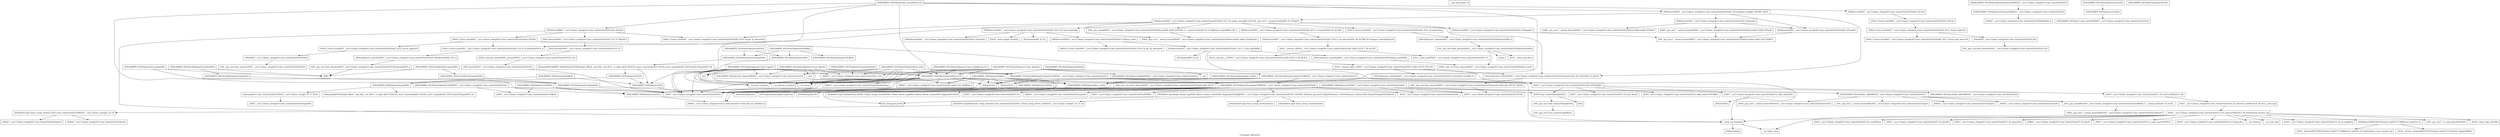 digraph "Call graph: tokenizer.ll" {
	label="Call graph: tokenizer.ll";

	Node0x55c1bf0c8f90 [shape=record,label="{_ZN9LAMMPS_NS18TokenizerExceptionC2ERKNSt7__cxx1112basic_stringIcSt11char_traitsIcESaIcEEES8_}"];
	Node0x55c1bf0c8f90 -> Node0x55c1bf0c8fd0;
	Node0x55c1bf0c8f90 -> Node0x55c1bf018be0;
	Node0x55c1bf0c8f90 -> Node0x55c1bf019210;
	Node0x55c1bf0c8f90 -> Node0x55c1bf0ae3c0;
	Node0x55c1bf0c8f90 -> Node0x55c1bf0c9270;
	Node0x55c1bf0c8f90 -> Node0x55c1bf075a00;
	Node0x55c1bf0c8f90 -> Node0x55c1bf07e180;
	Node0x55c1bf0c8f90 -> Node0x55c1bf048ec0;
	Node0x55c1bf0c8f90 -> Node0x55c1bf08e850;
	Node0x55c1bf0c8f90 -> Node0x55c1bf019630;
	Node0x55c1bf0c8f90 -> Node0x55c1befd82d0;
	Node0x55c1bf0c8f90 -> Node0x55c1bf017f40;
	Node0x55c1bf0ae3c0 [shape=record,label="{_ZNSt7__cxx1112basic_stringIcSt11char_traitsIcESaIcEEaSERKS4_}"];
	Node0x55c1bf0169e0 [shape=record,label="{__gxx_personality_v0}"];
	Node0x55c1bf017f40 [shape=record,label="{_ZNSt7__cxx1112basic_stringIcSt11char_traitsIcESaIcEEaSEOS4_}"];
	Node0x55c1bf0c9270 [shape=record,label="{_ZNSt7__cxx1112basic_stringIcSt11char_traitsIcESaIcEED1Ev}"];
	Node0x55c1bf075a00 [shape=record,label="{_ZNSt9exceptionD2Ev}"];
	Node0x55c1bf0d31f0 [shape=record,label="{_ZN9LAMMPS_NS9TokenizerC2ENSt7__cxx1112basic_stringIcSt11char_traitsIcESaIcEEES6_}"];
	Node0x55c1bf0d31f0 -> Node0x55c1bf0d3270;
	Node0x55c1bf0d31f0 -> Node0x55c1bf0239e0;
	Node0x55c1bf0d31f0 -> Node0x55c1bf0a5f70;
	Node0x55c1bf0d31f0 -> Node0x55c1bf0543c0;
	Node0x55c1bf0d31f0 -> Node0x55c1bf017f40;
	Node0x55c1bf0d31f0 -> Node0x55c1bf0c9270;
	Node0x55c1bf0c8fd0 [shape=record,label="{_ZNSt9exceptionC2Ev}"];
	Node0x55c1befd82d0 [shape=record,label="{_ZN3fmt6v9_lmp7vformatB5cxx11ENS0_17basic_string_viewIcEENS0_17basic_format_argsINS0_20basic_format_contextINS0_8appenderEcEEEE}"];
	Node0x55c1bf018be0 [shape=record,label="{_ZNSt7__cxx1112basic_stringIcSt11char_traitsIcESaIcEEC1Ev}"];
	Node0x55c1bf019210 [shape=record,label="{_ZNKSt7__cxx1112basic_stringIcSt11char_traitsIcESaIcEE5emptyEv}"];
	Node0x55c1bf03adb0 [shape=record,label="{_ZNSt7__cxx1112basic_stringIcSt11char_traitsIcESaIcEEC1ERKS4_}"];
	Node0x55c1bf030fe0 [shape=record,label="{_ZN9LAMMPS_NS9TokenizerC2EOS0_}"];
	Node0x55c1bf030fe0 -> Node0x55c1bf0d3270;
	Node0x55c1bf030fe0 -> Node0x55c1bf0c9270;
	Node0x55c1bf030fe0 -> Node0x55c1bf0239e0;
	Node0x55c1bf0d3270 [shape=record,label="{_ZNSt7__cxx1112basic_stringIcSt11char_traitsIcESaIcEEC1EOS4_}"];
	Node0x55c1bf0a5f70 [shape=record,label="{_ZN9LAMMPS_NS5utils8has_utf8ERKNSt7__cxx1112basic_stringIcSt11char_traitsIcESaIcEEE}"];
	Node0x55c1bf0a5f70 -> Node0x55c1bf027b10;
	Node0x55c1bf0a5f70 -> Node0x55c1bf026f00;
	Node0x55c1bf0a5f70 -> Node0x55c1bf0279a0;
	Node0x55c1bf0a5f70 -> Node0x55c1bf02b610;
	Node0x55c1bf0a5f70 -> Node0x55c1bf02e1d0;
	Node0x55c1bf0543c0 [shape=record,label="{_ZN9LAMMPS_NS5utils10utf8_substERKNSt7__cxx1112basic_stringIcSt11char_traitsIcESaIcEEE}"];
	Node0x55c1bf0239e0 [shape=record,label="{_ZN9LAMMPS_NS9Tokenizer5resetEv}"];
	Node0x55c1bf0239e0 -> Node0x55c1bf02d190;
	Node0x55c1bf036e00 [shape=record,label="{_ZN9LAMMPS_NS9TokenizerC2ERKS0_}"];
	Node0x55c1bf036e00 -> Node0x55c1bf03adb0;
	Node0x55c1bf036e00 -> Node0x55c1bf0c9270;
	Node0x55c1bf036e00 -> Node0x55c1bf0239e0;
	Node0x55c1bf049b60 [shape=record,label="{_ZN9LAMMPS_NS18TokenizerExceptionD2Ev}"];
	Node0x55c1bf049b60 -> Node0x55c1bf0c9270;
	Node0x55c1bf049b60 -> Node0x55c1bf075a00;
	Node0x55c1bf03fe00 [shape=record,label="{__cxa_throw}"];
	Node0x55c1bf040190 [shape=record,label="{_ZNSaIcED1Ev}"];
	Node0x55c1bf040bf0 [shape=record,label="{__cxa_free_exception}"];
	Node0x55c1bf041640 [shape=record,label="{_ZNKSt7__cxx1112basic_stringIcSt11char_traitsIcESaIcEE13find_first_ofERKS4_m}"];
	Node0x55c1bf036180 [shape=record,label="{_ZN9LAMMPS_NS9TokenizeraSERKS0_}"];
	Node0x55c1bf036180 -> Node0x55c1bf032fb0;
	Node0x55c1bf036180 -> Node0x55c1bf034ad0;
	Node0x55c1bf032fb0 [shape=record,label="{_ZN9LAMMPS_NS9Tokenizer4swapERS0_}"];
	Node0x55c1bf032fb0 -> Node0x55c1bf035b00;
	Node0x55c1bf032fb0 -> Node0x55c1bf037ab0;
	Node0x55c1bf034ad0 [shape=record,label="{_ZN9LAMMPS_NS9TokenizerD2Ev}"];
	Node0x55c1bf034ad0 -> Node0x55c1bf0c9270;
	Node0x55c1bf0374b0 [shape=record,label="{_ZN9LAMMPS_NS9TokenizeraSEOS0_}"];
	Node0x55c1bf0374b0 -> Node0x55c1bf032fb0;
	Node0x55c1bf0374b0 -> Node0x55c1bf034ad0;
	Node0x55c1bf035b00 [shape=record,label="{_ZSt4swapIcSt11char_traitsIcESaIcEEvRNSt7__cxx1112basic_stringIT_T0_T1_EES9_}"];
	Node0x55c1bf035b00 -> Node0x55c1bf038fe0;
	Node0x55c1bf037ab0 [shape=record,label="{_ZSt4swapImENSt9enable_ifIXsr6__and_ISt6__not_ISt15__is_tuple_likeIT_EESt21is_move_constructibleIS3_ESt18is_move_assignableIS3_EEE5valueEvE4typeERS3_SC_}"];
	Node0x55c1bf02d190 [shape=record,label="{_ZNKSt7__cxx1112basic_stringIcSt11char_traitsIcESaIcEE17find_first_not_ofERKS4_m}"];
	Node0x55c1bf03a260 [shape=record,label="{_ZNK9LAMMPS_NS9Tokenizer8containsERKNSt7__cxx1112basic_stringIcSt11char_traitsIcESaIcEEE}"];
	Node0x55c1bf03a260 -> Node0x55c1bf03b900;
	Node0x55c1bf03b900 [shape=record,label="{_ZNKSt7__cxx1112basic_stringIcSt11char_traitsIcESaIcEE4findERKS4_m}"];
	Node0x55c1bf03c540 [shape=record,label="{_ZN9LAMMPS_NS9Tokenizer4skipEi}"];
	Node0x55c1bf03c540 -> Node0x55c1bf03cb10;
	Node0x55c1bf03c540 -> Node0x55c1bf03db70;
	Node0x55c1bf03c540 -> Node0x55c1bf03e4b0;
	Node0x55c1bf03c540 -> Node0x55c1bf03ea80;
	Node0x55c1bf03c540 -> Node0x55c1bf02d190;
	Node0x55c1bf03c540 -> Node0x55c1bf041640;
	Node0x55c1bf03c540 -> Node0x55c1bf03fe00;
	Node0x55c1bf03c540 -> Node0x55c1bf0c9270;
	Node0x55c1bf03c540 -> Node0x55c1bf040190;
	Node0x55c1bf03c540 -> Node0x55c1bf040bf0;
	Node0x55c1bf03cb10 [shape=record,label="{_ZNK9LAMMPS_NS9Tokenizer8has_nextEv}"];
	Node0x55c1bf03db70 [shape=record,label="{__cxa_allocate_exception}"];
	Node0x55c1bf03e4b0 [shape=record,label="{_ZNSaIcEC1Ev}"];
	Node0x55c1bf03ea80 [shape=record,label="{_ZNSt7__cxx1112basic_stringIcSt11char_traitsIcESaIcEEC2IS3_EEPKcRKS3_}"];
	Node0x55c1bf03ea80 -> Node0x55c1bf042a20;
	Node0x55c1bf03ea80 -> Node0x55c1bf0447c0;
	Node0x55c1bf03ea80 -> Node0x55c1bf07e180;
	Node0x55c1bf03ea80 -> Node0x55c1bf045720;
	Node0x55c1bf03ea80 -> Node0x55c1bf045f20;
	Node0x55c1bf066710 [shape=record,label="{_ZN9LAMMPS_NS14ValueTokenizer11next_tagintEv}"];
	Node0x55c1bf066710 -> Node0x55c1bf04c420;
	Node0x55c1bf066710 -> Node0x55c1bf0d8450;
	Node0x55c1bf066710 -> Node0x55c1bf03db70;
	Node0x55c1bf066710 -> Node0x55c1bf0d84d0;
	Node0x55c1bf066710 -> Node0x55c1bf03fe00;
	Node0x55c1bf066710 -> Node0x55c1bf040bf0;
	Node0x55c1bf066710 -> Node0x55c1bf0d86a0;
	Node0x55c1bf066710 -> Node0x55c1bf0d8720;
	Node0x55c1bf066710 -> Node0x55c1bf0c9270;
	Node0x55c1bf067010 [shape=record,label="{_ZN9LAMMPS_NS14ValueTokenizer11next_doubleEv}"];
	Node0x55c1bf067010 -> Node0x55c1bf04c420;
	Node0x55c1bf067010 -> Node0x55c1bf067d30;
	Node0x55c1bf067010 -> Node0x55c1bf03db70;
	Node0x55c1bf067010 -> Node0x55c1bf068d80;
	Node0x55c1bf067010 -> Node0x55c1bf03fe00;
	Node0x55c1bf067010 -> Node0x55c1bf040bf0;
	Node0x55c1bf067010 -> Node0x55c1bf0d86a0;
	Node0x55c1bf067010 -> Node0x55c1bf0696d0;
	Node0x55c1bf067010 -> Node0x55c1bf0c9270;
	Node0x55c1bf067d30 [shape=record,label="{_ZN9LAMMPS_NS5utils9is_doubleERKNSt7__cxx1112basic_stringIcSt11char_traitsIcESaIcEEE}"];
	Node0x55c1bf04c420 [shape=record,label="{_ZN9LAMMPS_NS9Tokenizer4nextB5cxx11Ev}"];
	Node0x55c1bf04c420 -> Node0x55c1bf03cb10;
	Node0x55c1bf04c420 -> Node0x55c1bf03db70;
	Node0x55c1bf04c420 -> Node0x55c1bf03e4b0;
	Node0x55c1bf04c420 -> Node0x55c1bf03ea80;
	Node0x55c1bf04c420 -> Node0x55c1bf0c9270;
	Node0x55c1bf04c420 -> Node0x55c1bf02d190;
	Node0x55c1bf04c420 -> Node0x55c1bf03fe00;
	Node0x55c1bf04c420 -> Node0x55c1bf0d7d40;
	Node0x55c1bf04c420 -> Node0x55c1bf040190;
	Node0x55c1bf04c420 -> Node0x55c1bf041640;
	Node0x55c1bf04c420 -> Node0x55c1bf040bf0;
	Node0x55c1bf0d7d40 [shape=record,label="{_ZNKSt7__cxx1112basic_stringIcSt11char_traitsIcESaIcEE6substrEmm}"];
	Node0x55c1bf04cf50 [shape=record,label="{_ZN9LAMMPS_NS9Tokenizer5countEv}"];
	Node0x55c1bf04cf50 -> Node0x55c1bf04eb40;
	Node0x55c1bf04eb40 [shape=record,label="{_ZN9LAMMPS_NS5utils11count_wordsERKNSt7__cxx1112basic_stringIcSt11char_traitsIcESaIcEEES8_}"];
	Node0x55c1bf050530 [shape=record,label="{_ZN9LAMMPS_NS9Tokenizer9as_vectorB5cxx11Ev}"];
	Node0x55c1bf050530 -> Node0x55c1bf0239e0;
	Node0x55c1bf050530 -> Node0x55c1bf051120;
	Node0x55c1bf050530 -> Node0x55c1bf03cb10;
	Node0x55c1bf050530 -> Node0x55c1bf04c420;
	Node0x55c1bf050530 -> Node0x55c1bf0522a0;
	Node0x55c1bf050530 -> Node0x55c1bf0c9270;
	Node0x55c1bf050530 -> Node0x55c1bf054480;
	Node0x55c1bf051120 [shape=record,label="{_ZNSt6vectorINSt7__cxx1112basic_stringIcSt11char_traitsIcESaIcEEESaIS5_EEC2Ev}"];
	Node0x55c1bf051120 -> Node0x55c1bf055320;
	Node0x55c1bf0522a0 [shape=record,label="{_ZNSt6vectorINSt7__cxx1112basic_stringIcSt11char_traitsIcESaIcEEESaIS5_EE12emplace_backIJS5_EEERS5_DpOT_}"];
	Node0x55c1bf0522a0 -> Node0x55c1bf056810;
	Node0x55c1bf0522a0 -> Node0x55c1bf0574a0;
	Node0x55c1bf0522a0 -> Node0x55c1bf057ab0;
	Node0x55c1bf0522a0 -> Node0x55c1bf0583f0;
	Node0x55c1bf054480 [shape=record,label="{_ZNSt6vectorINSt7__cxx1112basic_stringIcSt11char_traitsIcESaIcEEESaIS5_EED2Ev}"];
	Node0x55c1bf054480 -> Node0x55c1bf059850;
	Node0x55c1bf054480 -> Node0x55c1bf05a620;
	Node0x55c1bf054480 -> Node0x55c1bf05be40;
	Node0x55c1bf054480 -> Node0x55c1bf05d4d0;
	Node0x55c1bf05dac0 [shape=record,label="{_ZN9LAMMPS_NS14ValueTokenizerC2ERKNSt7__cxx1112basic_stringIcSt11char_traitsIcESaIcEEES8_}"];
	Node0x55c1bf05dac0 -> Node0x55c1bf03adb0;
	Node0x55c1bf05dac0 -> Node0x55c1bf0c9270;
	Node0x55c1bf05dfc0 [shape=record,label="{_ZN9LAMMPS_NS14ValueTokenizerC2EOS0_}"];
	Node0x55c1bf05ec60 [shape=record,label="{_ZN9LAMMPS_NS14ValueTokenizeraSERKS0_}"];
	Node0x55c1bf05ec60 -> Node0x55c1bf05f370;
	Node0x55c1bf05ec60 -> Node0x55c1bf060b60;
	Node0x55c1bf05ec60 -> Node0x55c1bf061670;
	Node0x55c1bf05f370 [shape=record,label="{_ZN9LAMMPS_NS14ValueTokenizerC2ERKS0_}"];
	Node0x55c1bf060b60 [shape=record,label="{_ZN9LAMMPS_NS14ValueTokenizer4swapERS0_}"];
	Node0x55c1bf060b60 -> Node0x55c1bf061bc0;
	Node0x55c1bf061670 [shape=record,label="{_ZN9LAMMPS_NS14ValueTokenizerD2Ev}"];
	Node0x55c1bf061670 -> Node0x55c1bf034ad0;
	Node0x55c1bf0630b0 [shape=record,label="{_ZN9LAMMPS_NS14ValueTokenizeraSEOS0_}"];
	Node0x55c1bf0630b0 -> Node0x55c1bf060b60;
	Node0x55c1bf0630b0 -> Node0x55c1bf061670;
	Node0x55c1bf061bc0 [shape=record,label="{_ZSt4swapIN9LAMMPS_NS9TokenizerEENSt9enable_ifIXsr6__and_ISt6__not_ISt15__is_tuple_likeIT_EESt21is_move_constructibleIS5_ESt18is_move_assignableIS5_EEE5valueEvE4typeERS5_SE_}"];
	Node0x55c1bf061bc0 -> Node0x55c1bf0374b0;
	Node0x55c1bf061bc0 -> Node0x55c1bf034ad0;
	Node0x55c1bf0d81c0 [shape=record,label="{_ZNK9LAMMPS_NS14ValueTokenizer8has_nextEv}"];
	Node0x55c1bf0d81c0 -> Node0x55c1bf03cb10;
	Node0x55c1bf0d8240 [shape=record,label="{_ZNK9LAMMPS_NS14ValueTokenizer8containsERKNSt7__cxx1112basic_stringIcSt11char_traitsIcESaIcEEE}"];
	Node0x55c1bf0d8240 -> Node0x55c1bf03a260;
	Node0x55c1bf0d82f0 [shape=record,label="{_ZN9LAMMPS_NS14ValueTokenizer11next_stringB5cxx11Ev}"];
	Node0x55c1bf0d82f0 -> Node0x55c1bf04c420;
	Node0x55c1bf0d83a0 [shape=record,label="{_ZN9LAMMPS_NS14ValueTokenizer8next_intEv}"];
	Node0x55c1bf0d83a0 -> Node0x55c1bf04c420;
	Node0x55c1bf0d83a0 -> Node0x55c1bf0d8450;
	Node0x55c1bf0d83a0 -> Node0x55c1bf03db70;
	Node0x55c1bf0d83a0 -> Node0x55c1bf0d84d0;
	Node0x55c1bf0d83a0 -> Node0x55c1bf03fe00;
	Node0x55c1bf0d83a0 -> Node0x55c1bf040bf0;
	Node0x55c1bf0d83a0 -> Node0x55c1bf0d86a0;
	Node0x55c1bf0d83a0 -> Node0x55c1bf0d8720;
	Node0x55c1bf0d83a0 -> Node0x55c1bf0c9270;
	Node0x55c1bf0d8450 [shape=record,label="{_ZN9LAMMPS_NS5utils10is_integerERKNSt7__cxx1112basic_stringIcSt11char_traitsIcESaIcEEE}"];
	Node0x55c1bf0d84d0 [shape=record,label="{_ZN9LAMMPS_NS23InvalidIntegerExceptionC2ERKNSt7__cxx1112basic_stringIcSt11char_traitsIcESaIcEEE}"];
	Node0x55c1bf0d84d0 -> Node0x55c1bf03e4b0;
	Node0x55c1bf0d84d0 -> Node0x55c1bf03ea80;
	Node0x55c1bf0d84d0 -> Node0x55c1bf0c8f90;
	Node0x55c1bf0d84d0 -> Node0x55c1bf0c9270;
	Node0x55c1bf0d84d0 -> Node0x55c1bf040190;
	Node0x55c1bf064250 [shape=record,label="{_ZN9LAMMPS_NS23InvalidIntegerExceptionD2Ev}"];
	Node0x55c1bf064250 -> Node0x55c1bf049b60;
	Node0x55c1bf0d8720 [shape=record,label="{atoi}"];
	Node0x55c1bf0d86a0 [shape=record,label="{_ZNKSt7__cxx1112basic_stringIcSt11char_traitsIcESaIcEE5c_strEv}"];
	Node0x55c1bf064ee0 [shape=record,label="{_ZN9LAMMPS_NS14ValueTokenizer11next_bigintEv}"];
	Node0x55c1bf064ee0 -> Node0x55c1bf04c420;
	Node0x55c1bf064ee0 -> Node0x55c1bf0d8450;
	Node0x55c1bf064ee0 -> Node0x55c1bf03db70;
	Node0x55c1bf064ee0 -> Node0x55c1bf0d84d0;
	Node0x55c1bf064ee0 -> Node0x55c1bf03fe00;
	Node0x55c1bf064ee0 -> Node0x55c1bf040bf0;
	Node0x55c1bf064ee0 -> Node0x55c1bf0d86a0;
	Node0x55c1bf064ee0 -> Node0x55c1bf065cc0;
	Node0x55c1bf064ee0 -> Node0x55c1bf0c9270;
	Node0x55c1bf065cc0 [shape=record,label="{atol}"];
	Node0x55c1bf0db3e0 [shape=record,label="{_ZNSt16allocator_traitsISaINSt7__cxx1112basic_stringIcSt11char_traitsIcESaIcEEEEE8allocateERS6_m}"];
	Node0x55c1bf0db3e0 -> Node0x55c1bf0db8e0;
	Node0x55c1bf0db8e0 [shape=record,label="{_ZN9__gnu_cxx13new_allocatorINSt7__cxx1112basic_stringIcSt11char_traitsIcESaIcEEEE8allocateEmPKv}"];
	Node0x55c1bf0db8e0 -> Node0x55c1bf0db860;
	Node0x55c1bf0db8e0 -> Node0x55c1bf0db9c0;
	Node0x55c1bf0db8e0 -> Node0x55c1bf0dba40;
	Node0x55c1bf0db9c0 [shape=record,label="{_ZSt17__throw_bad_allocv}"];
	Node0x55c1bf0dba40 [shape=record,label="{_Znwm}"];
	Node0x55c1bf0dbba0 [shape=record,label="{_ZSt12__relocate_aIPNSt7__cxx1112basic_stringIcSt11char_traitsIcESaIcEEES6_SaIS5_EET0_T_S9_S8_RT1_}"];
	Node0x55c1bf0dbba0 -> Node0x55c1bf0dbc50;
	Node0x55c1bf0dbba0 -> Node0x55c1bf0dbdb0;
	Node0x55c1bf0dbdb0 [shape=record,label="{_ZSt14__relocate_a_1IPNSt7__cxx1112basic_stringIcSt11char_traitsIcESaIcEEES6_SaIS5_EET0_T_S9_S8_RT1_}"];
	Node0x55c1bf0dbdb0 -> Node0x55c1bf0dbe30;
	Node0x55c1bf0dbc50 [shape=record,label="{_ZSt12__niter_baseIPNSt7__cxx1112basic_stringIcSt11char_traitsIcESaIcEEEET_S7_}"];
	Node0x55c1bf0dbe30 [shape=record,label="{_ZSt19__relocate_object_aINSt7__cxx1112basic_stringIcSt11char_traitsIcESaIcEEES5_SaIS5_EEvPT_PT0_RT1_}"];
	Node0x55c1bf0dbe30 -> Node0x55c1bf056810;
	Node0x55c1bf0dbe30 -> Node0x55c1bf0dbee0;
	Node0x55c1bf0dbee0 [shape=record,label="{_ZNSt16allocator_traitsISaINSt7__cxx1112basic_stringIcSt11char_traitsIcESaIcEEEEE7destroyIS5_EEvRS6_PT_}"];
	Node0x55c1bf0dbee0 -> Node0x55c1bf0dbf60;
	Node0x55c1bf0da4f0 [shape=record,label="{_ZNK9__gnu_cxx17__normal_iteratorIPNSt7__cxx1112basic_stringIcSt11char_traitsIcESaIcEEESt6vectorIS6_SaIS6_EEEmiEl}"];
	Node0x55c1bf0da4f0 -> Node0x55c1bf0da440;
	Node0x55c1bf0da570 [shape=record,label="{_ZNK9__gnu_cxx17__normal_iteratorIPNSt7__cxx1112basic_stringIcSt11char_traitsIcESaIcEEESt6vectorIS6_SaIS6_EEEdeEv}"];
	Node0x55c1bf068d80 [shape=record,label="{_ZN9LAMMPS_NS21InvalidFloatExceptionC2ERKNSt7__cxx1112basic_stringIcSt11char_traitsIcESaIcEEE}"];
	Node0x55c1bf068d80 -> Node0x55c1bf03e4b0;
	Node0x55c1bf068d80 -> Node0x55c1bf03ea80;
	Node0x55c1bf068d80 -> Node0x55c1bf0c8f90;
	Node0x55c1bf068d80 -> Node0x55c1bf0c9270;
	Node0x55c1bf068d80 -> Node0x55c1bf040190;
	Node0x55c1bf06a2a0 [shape=record,label="{_ZN9LAMMPS_NS21InvalidFloatExceptionD2Ev}"];
	Node0x55c1bf06a2a0 -> Node0x55c1bf049b60;
	Node0x55c1bf0696d0 [shape=record,label="{atof}"];
	Node0x55c1bf06aec0 [shape=record,label="{_ZN9LAMMPS_NS14ValueTokenizer4skipEi}"];
	Node0x55c1bf06aec0 -> Node0x55c1bf03c540;
	Node0x55c1bf06c6e0 [shape=record,label="{_ZN9LAMMPS_NS14ValueTokenizer5countEv}"];
	Node0x55c1bf06c6e0 -> Node0x55c1bf04cf50;
	Node0x55c1bf06add0 [shape=record,label="{_ZN9LAMMPS_NS18TokenizerExceptionD0Ev}"];
	Node0x55c1bf06add0 -> Node0x55c1bf049b60;
	Node0x55c1bf06add0 -> Node0x55c1bf06ec30;
	Node0x55c1bf0dbf60 [shape=record,label="{_ZN9__gnu_cxx13new_allocatorINSt7__cxx1112basic_stringIcSt11char_traitsIcESaIcEEEE7destroyIS6_EEvPT_}"];
	Node0x55c1bf0dbf60 -> Node0x55c1bf0c9270;
	Node0x55c1bf06f4c0 [shape=record,label="{_ZNK9LAMMPS_NS18TokenizerException4whatEv}"];
	Node0x55c1bf06f4c0 -> Node0x55c1bf0d86a0;
	Node0x55c1bf027b10 [shape=record,label="{_ZNKSt7__cxx1112basic_stringIcSt11char_traitsIcESaIcEE5beginEv}"];
	Node0x55c1bf026f00 [shape=record,label="{_ZNKSt7__cxx1112basic_stringIcSt11char_traitsIcESaIcEE3endEv}"];
	Node0x55c1bf0279a0 [shape=record,label="{_ZN9__gnu_cxxneIPKcNSt7__cxx1112basic_stringIcSt11char_traitsIcESaIcEEEEEbRKNS_17__normal_iteratorIT_T0_EESE_}"];
	Node0x55c1bf0279a0 -> Node0x55c1bf0715c0;
	Node0x55c1bf02b610 [shape=record,label="{_ZNK9__gnu_cxx17__normal_iteratorIPKcNSt7__cxx1112basic_stringIcSt11char_traitsIcESaIcEEEEdeEv}"];
	Node0x55c1bf02e1d0 [shape=record,label="{_ZN9__gnu_cxx17__normal_iteratorIPKcNSt7__cxx1112basic_stringIcSt11char_traitsIcESaIcEEEEppEv}"];
	Node0x55c1bf0715c0 [shape=record,label="{_ZNK9__gnu_cxx17__normal_iteratorIPKcNSt7__cxx1112basic_stringIcSt11char_traitsIcESaIcEEEE4baseEv}"];
	Node0x55c1bf055320 [shape=record,label="{_ZNSt12_Vector_baseINSt7__cxx1112basic_stringIcSt11char_traitsIcESaIcEEESaIS5_EEC2Ev}"];
	Node0x55c1bf055320 -> Node0x55c1bf0743d0;
	Node0x55c1bf0743d0 [shape=record,label="{_ZNSt12_Vector_baseINSt7__cxx1112basic_stringIcSt11char_traitsIcESaIcEEESaIS5_EE12_Vector_implC2Ev}"];
	Node0x55c1bf0743d0 -> Node0x55c1bf073a40;
	Node0x55c1bf0743d0 -> Node0x55c1bf074080;
	Node0x55c1bf073a40 [shape=record,label="{_ZNSaINSt7__cxx1112basic_stringIcSt11char_traitsIcESaIcEEEEC2Ev}"];
	Node0x55c1bf073a40 -> Node0x55c1bf076350;
	Node0x55c1bf074080 [shape=record,label="{_ZNSt12_Vector_baseINSt7__cxx1112basic_stringIcSt11char_traitsIcESaIcEEESaIS5_EE17_Vector_impl_dataC2Ev}"];
	Node0x55c1bf076350 [shape=record,label="{_ZN9__gnu_cxx13new_allocatorINSt7__cxx1112basic_stringIcSt11char_traitsIcESaIcEEEEC2Ev}"];
	Node0x55c1bf07d510 [shape=record,label="{_ZN9LAMMPS_NS23InvalidIntegerExceptionD0Ev}"];
	Node0x55c1bf07d510 -> Node0x55c1bf064250;
	Node0x55c1bf07d510 -> Node0x55c1bf06ec30;
	Node0x55c1bf06ec30 [shape=record,label="{_ZdlPv}"];
	Node0x55c1bf0781f0 [shape=record,label="{_ZN9LAMMPS_NS21InvalidFloatExceptionD0Ev}"];
	Node0x55c1bf0781f0 -> Node0x55c1bf06a2a0;
	Node0x55c1bf0781f0 -> Node0x55c1bf06ec30;
	Node0x55c1bf042a20 [shape=record,label="{_ZNSt7__cxx1112basic_stringIcSt11char_traitsIcESaIcEE13_M_local_dataEv}"];
	Node0x55c1bf0447c0 [shape=record,label="{_ZNSt7__cxx1112basic_stringIcSt11char_traitsIcESaIcEE12_Alloc_hiderC1EPcRKS3_}"];
	Node0x55c1bf045720 [shape=record,label="{_ZNSt7__cxx1112basic_stringIcSt11char_traitsIcESaIcEE12_M_constructIPKcEEvT_S8_}"];
	Node0x55c1bf045720 -> Node0x55c1bf079f70;
	Node0x55c1bf07e180 [shape=record,label="{_ZNSt11char_traitsIcE6lengthEPKc}"];
	Node0x55c1bf07e180 -> Node0x55c1bf07b6d0;
	Node0x55c1bf07e180 -> Node0x55c1bf07ccc0;
	Node0x55c1bf045f20 [shape=record,label="{_ZNSt7__cxx1112basic_stringIcSt11char_traitsIcESaIcEE12_Alloc_hiderD2Ev}"];
	Node0x55c1bf045f20 -> Node0x55c1bf07db70;
	Node0x55c1bf079f70 [shape=record,label="{_ZNSt7__cxx1112basic_stringIcSt11char_traitsIcESaIcEE16_M_construct_auxIPKcEEvT_S8_St12__false_type}"];
	Node0x55c1bf079f70 -> Node0x55c1bf032ab0;
	Node0x55c1bf032ab0 [shape=record,label="{_ZNSt7__cxx1112basic_stringIcSt11char_traitsIcESaIcEE12_M_constructIPKcEEvT_S8_St20forward_iterator_tag}"];
	Node0x55c1bf032ab0 -> Node0x55c1bf07f100;
	Node0x55c1bf032ab0 -> Node0x55c1bf0815b0;
	Node0x55c1bf032ab0 -> Node0x55c1bf0819e0;
	Node0x55c1bf032ab0 -> Node0x55c1bf083c10;
	Node0x55c1bf032ab0 -> Node0x55c1bf083cb0;
	Node0x55c1bf032ab0 -> Node0x55c1bf0d8d30;
	Node0x55c1bf032ab0 -> Node0x55c1bf0d8db0;
	Node0x55c1bf032ab0 -> Node0x55c1bf0d8e30;
	Node0x55c1bf032ab0 -> Node0x55c1bf0d8eb0;
	Node0x55c1bf032ab0 -> Node0x55c1bf0d91c0;
	Node0x55c1bf032ab0 -> Node0x55c1bf0d9240;
	Node0x55c1bf032ab0 -> Node0x55c1bf085290;
	Node0x55c1bf032ab0 -> Node0x55c1bf038ef0;
	Node0x55c1bf032ab0 -> Node0x55c1bf05d4d0;
	Node0x55c1bf07f100 [shape=record,label="{_ZN9__gnu_cxx17__is_null_pointerIKcEEbPT_}"];
	Node0x55c1bf0815b0 [shape=record,label="{_ZSt19__throw_logic_errorPKc}"];
	Node0x55c1bf0819e0 [shape=record,label="{_ZSt8distanceIPKcENSt15iterator_traitsIT_E15difference_typeES3_S3_}"];
	Node0x55c1bf0819e0 -> Node0x55c1bf0860a0;
	Node0x55c1bf0819e0 -> Node0x55c1bf0876d0;
	Node0x55c1bf083cb0 [shape=record,label="{_ZNSt7__cxx1112basic_stringIcSt11char_traitsIcESaIcEE7_M_dataEPc}"];
	Node0x55c1bf083c10 [shape=record,label="{_ZNSt7__cxx1112basic_stringIcSt11char_traitsIcESaIcEE9_M_createERmm}"];
	Node0x55c1bf0d8d30 [shape=record,label="{_ZNSt7__cxx1112basic_stringIcSt11char_traitsIcESaIcEE11_M_capacityEm}"];
	Node0x55c1bf0d8e30 [shape=record,label="{_ZNSt7__cxx1112basic_stringIcSt11char_traitsIcESaIcEE13_S_copy_charsEPcPKcS7_}"];
	Node0x55c1bf0d8db0 [shape=record,label="{_ZNKSt7__cxx1112basic_stringIcSt11char_traitsIcESaIcEE7_M_dataEv}"];
	Node0x55c1bf0d8eb0 [shape=record,label="{__cxa_begin_catch}"];
	Node0x55c1bf0d91c0 [shape=record,label="{_ZNSt7__cxx1112basic_stringIcSt11char_traitsIcESaIcEE10_M_disposeEv}"];
	Node0x55c1bf0d9240 [shape=record,label="{__cxa_rethrow}"];
	Node0x55c1bf085290 [shape=record,label="{__cxa_end_catch}"];
	Node0x55c1bf05d4d0 [shape=record,label="{__clang_call_terminate}"];
	Node0x55c1bf05d4d0 -> Node0x55c1bf0d8eb0;
	Node0x55c1bf05d4d0 -> Node0x55c1bf088ac0;
	Node0x55c1bf088ac0 [shape=record,label="{_ZSt9terminatev}"];
	Node0x55c1bf038ef0 [shape=record,label="{_ZNSt7__cxx1112basic_stringIcSt11char_traitsIcESaIcEE13_M_set_lengthEm}"];
	Node0x55c1bf0876d0 [shape=record,label="{_ZSt10__distanceIPKcENSt15iterator_traitsIT_E15difference_typeES3_S3_St26random_access_iterator_tag}"];
	Node0x55c1bf0860a0 [shape=record,label="{_ZSt19__iterator_categoryIPKcENSt15iterator_traitsIT_E17iterator_categoryERKS3_}"];
	Node0x55c1bf07b6d0 [shape=record,label="{_ZN9__gnu_cxx11char_traitsIcE6lengthEPKc}"];
	Node0x55c1bf07b6d0 -> Node0x55c1bf08cac0;
	Node0x55c1bf07ccc0 [shape=record,label="{strlen}"];
	Node0x55c1bf08cac0 [shape=record,label="{_ZN9__gnu_cxx11char_traitsIcE2eqERKcS3_}"];
	Node0x55c1bf07db70 [shape=record,label="{_ZNSaIcED2Ev}"];
	Node0x55c1bf019630 [shape=record,label="{_ZN3fmt6v9_lmp16make_format_argsINS0_20basic_format_contextINS0_8appenderEcEEJRKNSt7__cxx1112basic_stringIcSt11char_traitsIcESaIcEEESC_EEENS0_16format_arg_storeIT_JDpNSt9remove_cvINSt16remove_referenceIT0_E4typeEE4typeEEEEDpOSH_}"];
	Node0x55c1bf019630 -> Node0x55c1bf097230;
	Node0x55c1bf019630 -> Node0x55c1bf08e850;
	Node0x55c1bf019630 -> Node0x55c1bf094400;
	Node0x55c1bf019630 -> Node0x55c1bf095f50;
	Node0x55c1bf097230 [shape=record,label="{_ZN3fmt6v9_lmp6detail14to_string_viewIcSt11char_traitsIcESaIcEEENS0_17basic_string_viewIT_EERKNSt7__cxx1112basic_stringIS7_T0_T1_EE}"];
	Node0x55c1bf097230 -> Node0x55c1bf0d9ad0;
	Node0x55c1bf08e850 [shape=record,label="{llvm.memcpy.p0.p0.i64}"];
	Node0x55c1bf0d9ad0 [shape=record,label="{_ZN3fmt6v9_lmp17basic_string_viewIcEC2ISt11char_traitsIcESaIcEEERKNSt7__cxx1112basic_stringIcT_T0_EE}"];
	Node0x55c1bf0d9ad0 -> Node0x55c1bf0d9b50;
	Node0x55c1bf0d9ad0 -> Node0x55c1bf0d9c00;
	Node0x55c1bf0d9b50 [shape=record,label="{_ZNKSt7__cxx1112basic_stringIcSt11char_traitsIcESaIcEE4dataEv}"];
	Node0x55c1bf0d9c00 [shape=record,label="{_ZNKSt7__cxx1112basic_stringIcSt11char_traitsIcESaIcEE4sizeEv}"];
	Node0x55c1bf094400 [shape=record,label="{_ZNK3fmt6v9_lmp17basic_string_viewIcE4dataEv}"];
	Node0x55c1bf095f50 [shape=record,label="{_ZNK3fmt6v9_lmp17basic_string_viewIcE4sizeEv}"];
	Node0x55c1bf038fe0 [shape=record,label="{_ZNSt7__cxx1112basic_stringIcSt11char_traitsIcESaIcEE4swapERS4_}"];
	Node0x55c1bf05a620 [shape=record,label="{_ZSt8_DestroyIPNSt7__cxx1112basic_stringIcSt11char_traitsIcESaIcEEES5_EvT_S7_RSaIT0_E}"];
	Node0x55c1bf05a620 -> Node0x55c1bf0d9d40;
	Node0x55c1bf059850 [shape=record,label="{_ZNSt12_Vector_baseINSt7__cxx1112basic_stringIcSt11char_traitsIcESaIcEEESaIS5_EE19_M_get_Tp_allocatorEv}"];
	Node0x55c1bf05be40 [shape=record,label="{_ZNSt12_Vector_baseINSt7__cxx1112basic_stringIcSt11char_traitsIcESaIcEEESaIS5_EED2Ev}"];
	Node0x55c1bf05be40 -> Node0x55c1bf0d9df0;
	Node0x55c1bf05be40 -> Node0x55c1bf0d9ea0;
	Node0x55c1bf05be40 -> Node0x55c1bf05d4d0;
	Node0x55c1bf0d9d40 [shape=record,label="{_ZSt8_DestroyIPNSt7__cxx1112basic_stringIcSt11char_traitsIcESaIcEEEEvT_S7_}"];
	Node0x55c1bf0d9d40 -> Node0x55c1bf096730;
	Node0x55c1bf096730 [shape=record,label="{_ZNSt12_Destroy_auxILb0EE9__destroyIPNSt7__cxx1112basic_stringIcSt11char_traitsIcESaIcEEEEEvT_S9_}"];
	Node0x55c1bf096730 -> Node0x55c1bf099a00;
	Node0x55c1bf099a00 [shape=record,label="{_ZSt8_DestroyINSt7__cxx1112basic_stringIcSt11char_traitsIcESaIcEEEEvPT_}"];
	Node0x55c1bf099a00 -> Node0x55c1bf0c9270;
	Node0x55c1bf0d9df0 [shape=record,label="{_ZNSt12_Vector_baseINSt7__cxx1112basic_stringIcSt11char_traitsIcESaIcEEESaIS5_EE13_M_deallocateEPS5_m}"];
	Node0x55c1bf0d9df0 -> Node0x55c1bf0997b0;
	Node0x55c1bf0d9ea0 [shape=record,label="{_ZNSt12_Vector_baseINSt7__cxx1112basic_stringIcSt11char_traitsIcESaIcEEESaIS5_EE12_Vector_implD2Ev}"];
	Node0x55c1bf0d9ea0 -> Node0x55c1bf09a4c0;
	Node0x55c1bf0997b0 [shape=record,label="{_ZNSt16allocator_traitsISaINSt7__cxx1112basic_stringIcSt11char_traitsIcESaIcEEEEE10deallocateERS6_PS5_m}"];
	Node0x55c1bf0997b0 -> Node0x55c1bf09b310;
	Node0x55c1bf09b310 [shape=record,label="{_ZN9__gnu_cxx13new_allocatorINSt7__cxx1112basic_stringIcSt11char_traitsIcESaIcEEEE10deallocateEPS6_m}"];
	Node0x55c1bf09b310 -> Node0x55c1bf06ec30;
	Node0x55c1bf09a4c0 [shape=record,label="{_ZNSaINSt7__cxx1112basic_stringIcSt11char_traitsIcESaIcEEEED2Ev}"];
	Node0x55c1bf09a4c0 -> Node0x55c1bf09da70;
	Node0x55c1bf09da70 [shape=record,label="{_ZN9__gnu_cxx13new_allocatorINSt7__cxx1112basic_stringIcSt11char_traitsIcESaIcEEEED2Ev}"];
	Node0x55c1bf056810 [shape=record,label="{_ZNSt16allocator_traitsISaINSt7__cxx1112basic_stringIcSt11char_traitsIcESaIcEEEEE9constructIS5_JS5_EEEvRS6_PT_DpOT0_}"];
	Node0x55c1bf056810 -> Node0x55c1bf09e540;
	Node0x55c1bf057ab0 [shape=record,label="{_ZNSt6vectorINSt7__cxx1112basic_stringIcSt11char_traitsIcESaIcEEESaIS5_EE17_M_realloc_insertIJS5_EEEvN9__gnu_cxx17__normal_iteratorIPS5_S7_EEDpOT_}"];
	Node0x55c1bf057ab0 -> Node0x55c1bf09f0b0;
	Node0x55c1bf057ab0 -> Node0x55c1bf0a1220;
	Node0x55c1bf057ab0 -> Node0x55c1bf0a2360;
	Node0x55c1bf057ab0 -> Node0x55c1bf0da030;
	Node0x55c1bf057ab0 -> Node0x55c1bf056810;
	Node0x55c1bf057ab0 -> Node0x55c1bf0da0b0;
	Node0x55c1bf057ab0 -> Node0x55c1bf059850;
	Node0x55c1bf057ab0 -> Node0x55c1bf0da130;
	Node0x55c1bf057ab0 -> Node0x55c1bf0d9df0;
	Node0x55c1bf0574a0 [shape=record,label="{_ZNSt6vectorINSt7__cxx1112basic_stringIcSt11char_traitsIcESaIcEEESaIS5_EE3endEv}"];
	Node0x55c1bf0574a0 -> Node0x55c1bf0da440;
	Node0x55c1bf0583f0 [shape=record,label="{_ZNSt6vectorINSt7__cxx1112basic_stringIcSt11char_traitsIcESaIcEEESaIS5_EE4backEv}"];
	Node0x55c1bf0583f0 -> Node0x55c1bf0574a0;
	Node0x55c1bf0583f0 -> Node0x55c1bf0da4f0;
	Node0x55c1bf0583f0 -> Node0x55c1bf0da570;
	Node0x55c1bf09e540 [shape=record,label="{_ZN9__gnu_cxx13new_allocatorINSt7__cxx1112basic_stringIcSt11char_traitsIcESaIcEEEE9constructIS6_JS6_EEEvPT_DpOT0_}"];
	Node0x55c1bf09e540 -> Node0x55c1bf0d3270;
	Node0x55c1bf09f0b0 [shape=record,label="{_ZNKSt6vectorINSt7__cxx1112basic_stringIcSt11char_traitsIcESaIcEEESaIS5_EE12_M_check_lenEmPKc}"];
	Node0x55c1bf09f0b0 -> Node0x55c1bf0da5f0;
	Node0x55c1bf09f0b0 -> Node0x55c1bf0da6a0;
	Node0x55c1bf09f0b0 -> Node0x55c1bf0da720;
	Node0x55c1bf09f0b0 -> Node0x55c1bf0a2450;
	Node0x55c1bf0a2360 [shape=record,label="{_ZN9__gnu_cxxmiIPNSt7__cxx1112basic_stringIcSt11char_traitsIcESaIcEEESt6vectorIS6_SaIS6_EEEENS_17__normal_iteratorIT_T0_E15difference_typeERKSE_SH_}"];
	Node0x55c1bf0a2360 -> Node0x55c1bf0da0b0;
	Node0x55c1bf0a1220 [shape=record,label="{_ZNSt6vectorINSt7__cxx1112basic_stringIcSt11char_traitsIcESaIcEEESaIS5_EE5beginEv}"];
	Node0x55c1bf0a1220 -> Node0x55c1bf0da440;
	Node0x55c1bf0da030 [shape=record,label="{_ZNSt12_Vector_baseINSt7__cxx1112basic_stringIcSt11char_traitsIcESaIcEEESaIS5_EE11_M_allocateEm}"];
	Node0x55c1bf0da030 -> Node0x55c1bf0db3e0;
	Node0x55c1bf0da130 [shape=record,label="{_ZNSt6vectorINSt7__cxx1112basic_stringIcSt11char_traitsIcESaIcEEESaIS5_EE11_S_relocateEPS5_S8_S8_RS6_}"];
	Node0x55c1bf0da130 -> Node0x55c1bf0db490;
	Node0x55c1bf0da0b0 [shape=record,label="{_ZNK9__gnu_cxx17__normal_iteratorIPNSt7__cxx1112basic_stringIcSt11char_traitsIcESaIcEEESt6vectorIS6_SaIS6_EEE4baseEv}"];
	Node0x55c1bf0db490 [shape=record,label="{_ZNSt6vectorINSt7__cxx1112basic_stringIcSt11char_traitsIcESaIcEEESaIS5_EE14_S_do_relocateEPS5_S8_S8_RS6_St17integral_constantIbLb1EE}"];
	Node0x55c1bf0db490 -> Node0x55c1bf0dbba0;
	Node0x55c1bf0da5f0 [shape=record,label="{_ZNKSt6vectorINSt7__cxx1112basic_stringIcSt11char_traitsIcESaIcEEESaIS5_EE8max_sizeEv}"];
	Node0x55c1bf0da5f0 -> Node0x55c1bf0db540;
	Node0x55c1bf0da5f0 -> Node0x55c1bf0db5f0;
	Node0x55c1bf0da6a0 [shape=record,label="{_ZNKSt6vectorINSt7__cxx1112basic_stringIcSt11char_traitsIcESaIcEEESaIS5_EE4sizeEv}"];
	Node0x55c1bf0da720 [shape=record,label="{_ZSt20__throw_length_errorPKc}"];
	Node0x55c1bf0a2450 [shape=record,label="{_ZSt3maxImERKT_S2_S2_}"];
	Node0x55c1bf0db5f0 [shape=record,label="{_ZNSt6vectorINSt7__cxx1112basic_stringIcSt11char_traitsIcESaIcEEESaIS5_EE11_S_max_sizeERKS6_}"];
	Node0x55c1bf0db5f0 -> Node0x55c1bf0db6d0;
	Node0x55c1bf0db5f0 -> Node0x55c1bf0db780;
	Node0x55c1bf0db5f0 -> Node0x55c1bf05d4d0;
	Node0x55c1bf0db540 [shape=record,label="{_ZNKSt12_Vector_baseINSt7__cxx1112basic_stringIcSt11char_traitsIcESaIcEEESaIS5_EE19_M_get_Tp_allocatorEv}"];
	Node0x55c1bf0db6d0 [shape=record,label="{_ZNSt16allocator_traitsISaINSt7__cxx1112basic_stringIcSt11char_traitsIcESaIcEEEEE8max_sizeERKS6_}"];
	Node0x55c1bf0db6d0 -> Node0x55c1bf0db860;
	Node0x55c1bf0db780 [shape=record,label="{_ZSt3minImERKT_S2_S2_}"];
	Node0x55c1bf0db860 [shape=record,label="{_ZNK9__gnu_cxx13new_allocatorINSt7__cxx1112basic_stringIcSt11char_traitsIcESaIcEEEE8max_sizeEv}"];
	Node0x55c1bf0da440 [shape=record,label="{_ZN9__gnu_cxx17__normal_iteratorIPNSt7__cxx1112basic_stringIcSt11char_traitsIcESaIcEEESt6vectorIS6_SaIS6_EEEC2ERKS7_}"];
	Node0x55c1bf048ec0 [shape=record,label="{llvm.experimental.noalias.scope.decl}"];
}
